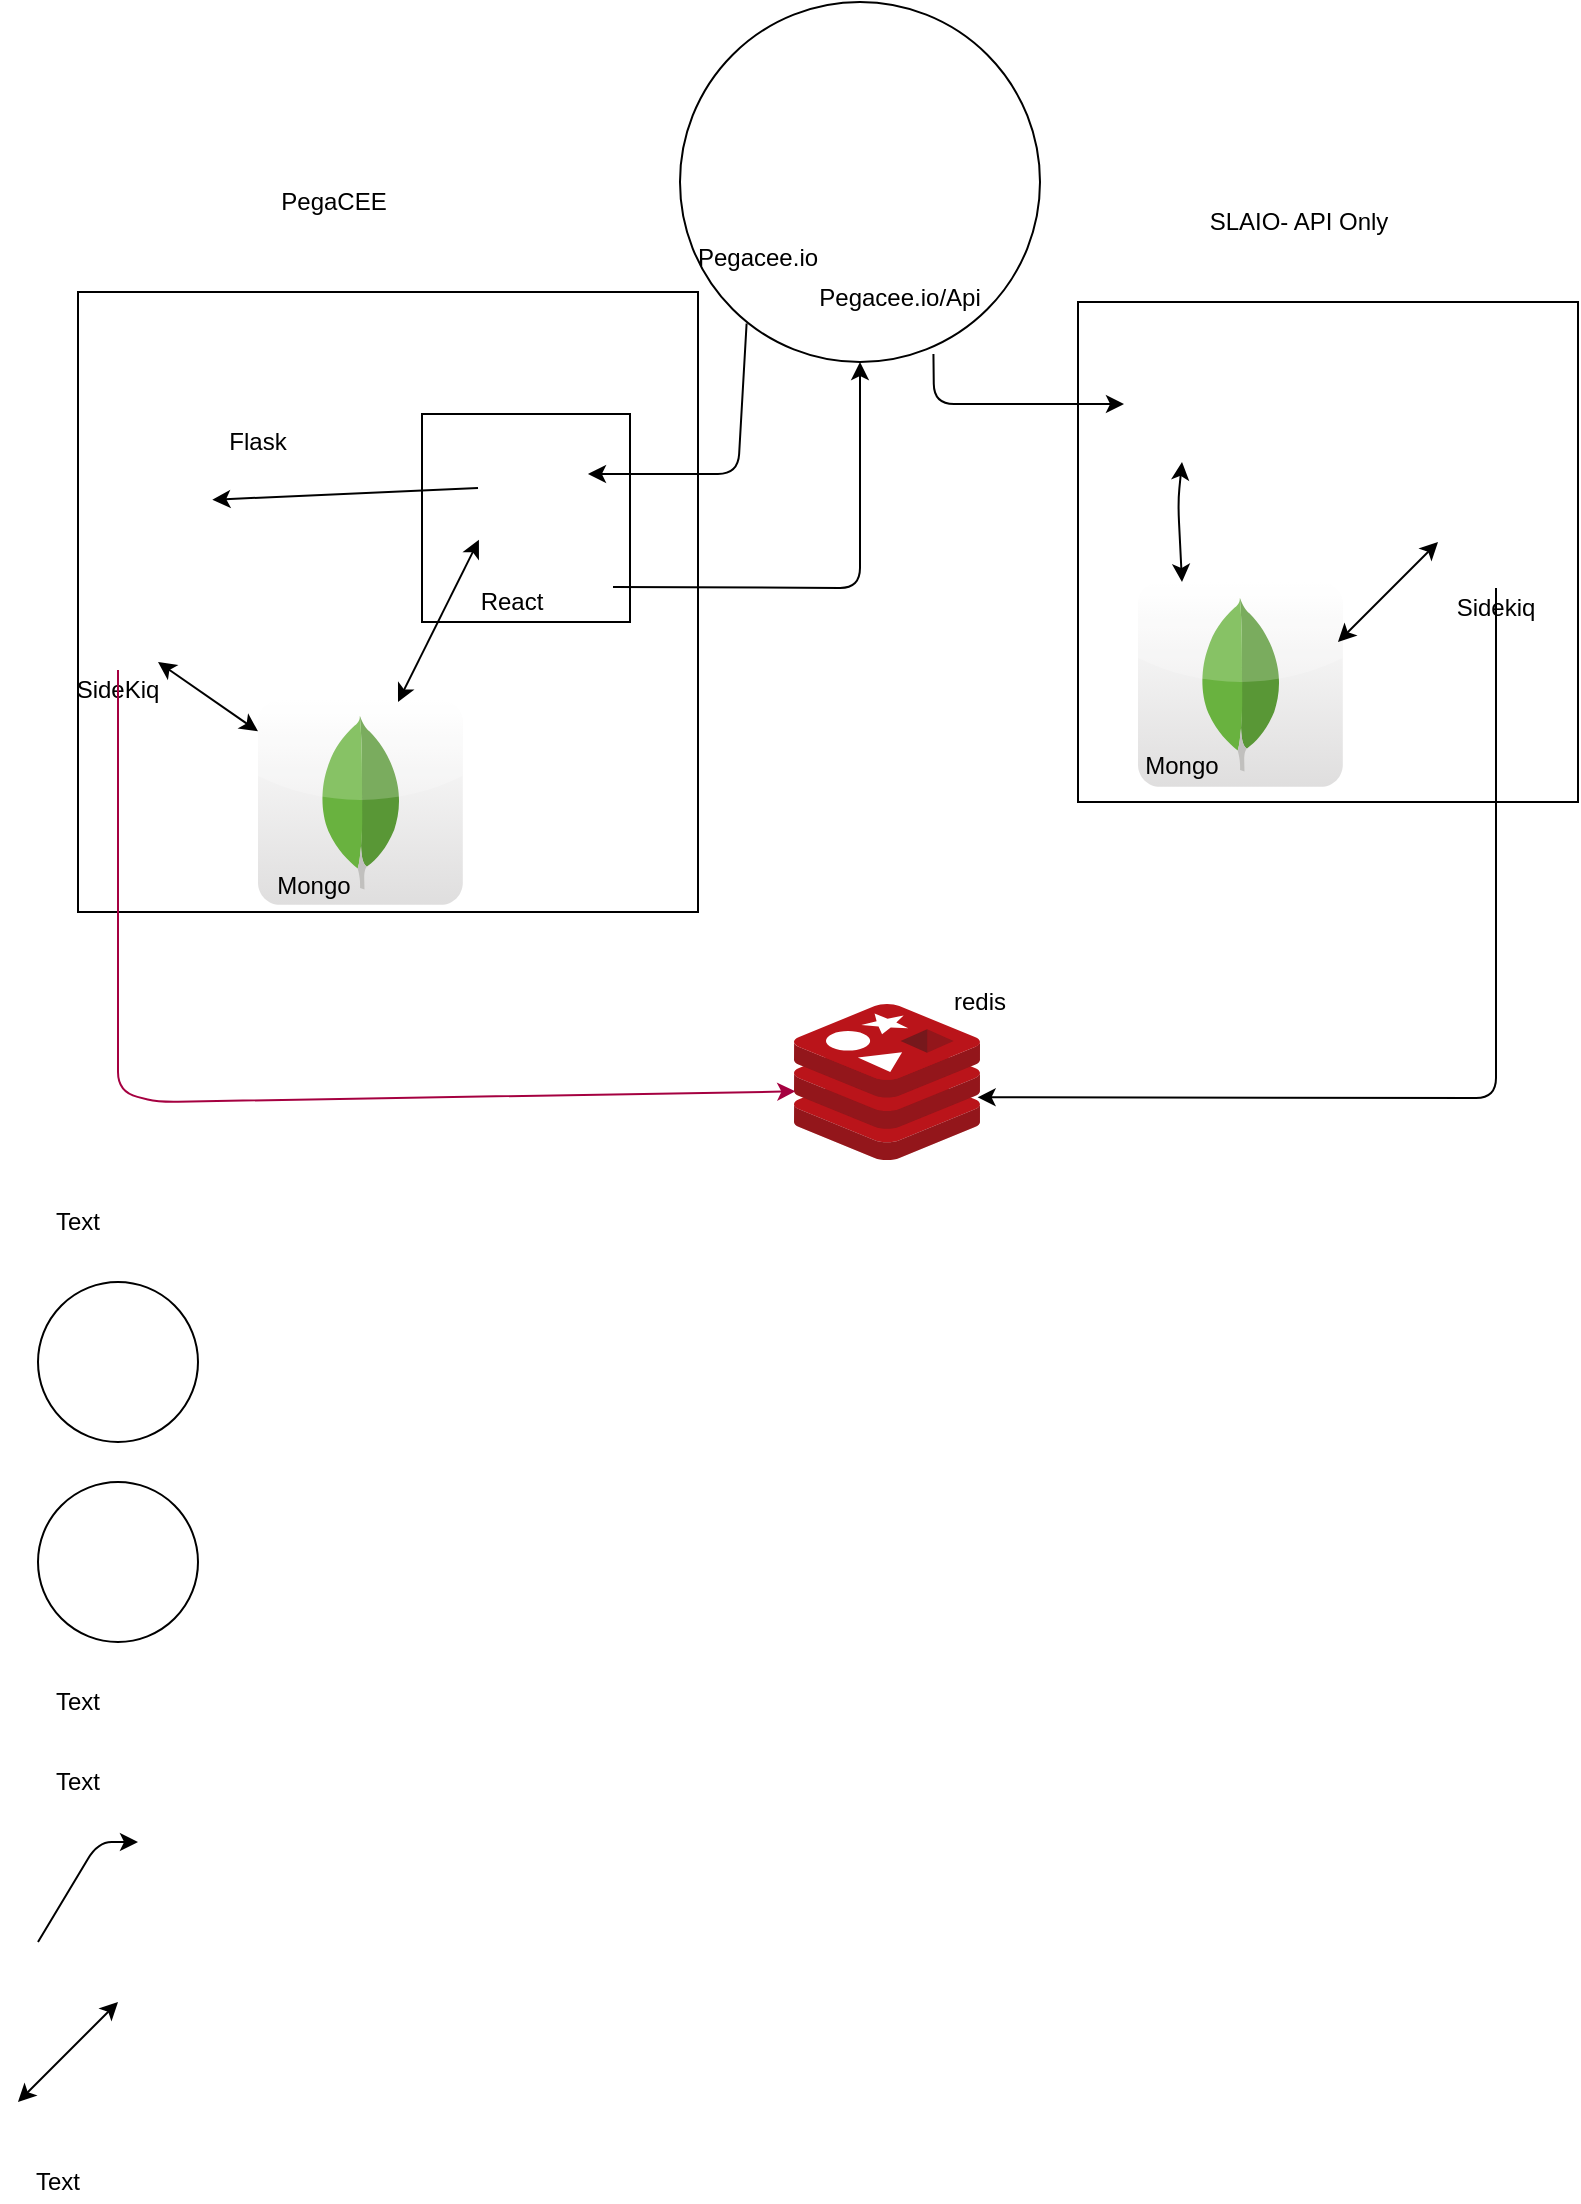 <mxfile version="12.3.1" type="github" pages="1">
  <diagram id="PSw_eITjVm3vNGns0JKH" name="Page-1">
    <mxGraphModel dx="1430" dy="624" grid="1" gridSize="10" guides="1" tooltips="1" connect="1" arrows="1" fold="1" page="1" pageScale="1" pageWidth="850" pageHeight="1100" math="0" shadow="0">
      <root>
        <mxCell id="0"/>
        <mxCell id="1" parent="0"/>
        <mxCell id="etsb46hmWf3pHDXTE2O4-1" value="" style="whiteSpace=wrap;html=1;aspect=fixed;" vertex="1" parent="1">
          <mxGeometry x="40" y="145" width="310" height="310" as="geometry"/>
        </mxCell>
        <mxCell id="etsb46hmWf3pHDXTE2O4-2" value="" style="whiteSpace=wrap;html=1;aspect=fixed;" vertex="1" parent="1">
          <mxGeometry x="540" y="150" width="250" height="250" as="geometry"/>
        </mxCell>
        <mxCell id="etsb46hmWf3pHDXTE2O4-3" value="" style="shape=image;html=1;verticalAlign=top;verticalLabelPosition=bottom;labelBackgroundColor=#ffffff;imageAspect=0;aspect=fixed;image=https://cdn4.iconfinder.com/data/icons/logos-brands-5/24/nginx-128.png" vertex="1" parent="1">
          <mxGeometry x="360" y="10" width="128" height="128" as="geometry"/>
        </mxCell>
        <mxCell id="etsb46hmWf3pHDXTE2O4-4" value="" style="shape=image;html=1;verticalAlign=top;verticalLabelPosition=bottom;labelBackgroundColor=#ffffff;imageAspect=0;aspect=fixed;image=https://cdn4.iconfinder.com/data/icons/logos-brands-5/24/flask-128.png" vertex="1" parent="1">
          <mxGeometry x="50" y="160" width="88" height="88" as="geometry"/>
        </mxCell>
        <mxCell id="etsb46hmWf3pHDXTE2O4-7" value="" style="shape=image;html=1;verticalAlign=top;verticalLabelPosition=bottom;labelBackgroundColor=#ffffff;imageAspect=0;aspect=fixed;image=https://cdn1.iconfinder.com/data/icons/Momentum_MatteEntireSet/32/Ruby-On-Rails.png" vertex="1" parent="1">
          <mxGeometry x="240" y="220" width="76" height="76" as="geometry"/>
        </mxCell>
        <mxCell id="etsb46hmWf3pHDXTE2O4-9" value="" style="dashed=0;outlineConnect=0;html=1;align=center;labelPosition=center;verticalLabelPosition=bottom;verticalAlign=top;shape=mxgraph.webicons.mongodb;gradientColor=#DFDEDE" vertex="1" parent="1">
          <mxGeometry x="130" y="349" width="102.4" height="102.4" as="geometry"/>
        </mxCell>
        <mxCell id="etsb46hmWf3pHDXTE2O4-11" value="" style="shape=image;html=1;verticalAlign=top;verticalLabelPosition=bottom;labelBackgroundColor=#ffffff;imageAspect=0;aspect=fixed;image=https://cdn2.iconfinder.com/data/icons/new-year-resolutions/64/resolutions-23-128.png" vertex="1" parent="1">
          <mxGeometry x="24" y="253" width="86" height="86" as="geometry"/>
        </mxCell>
        <mxCell id="etsb46hmWf3pHDXTE2O4-12" value="Mongo" style="text;html=1;strokeColor=none;fillColor=none;align=center;verticalAlign=middle;whiteSpace=wrap;rounded=0;" vertex="1" parent="1">
          <mxGeometry x="138" y="431.5" width="40" height="20" as="geometry"/>
        </mxCell>
        <mxCell id="etsb46hmWf3pHDXTE2O4-13" value="SideKiq" style="text;html=1;strokeColor=none;fillColor=none;align=center;verticalAlign=middle;whiteSpace=wrap;rounded=0;" vertex="1" parent="1">
          <mxGeometry x="40" y="334" width="40" height="20" as="geometry"/>
        </mxCell>
        <mxCell id="etsb46hmWf3pHDXTE2O4-14" value="Flask" style="text;html=1;strokeColor=none;fillColor=none;align=center;verticalAlign=middle;whiteSpace=wrap;rounded=0;" vertex="1" parent="1">
          <mxGeometry x="110" y="210" width="40" height="20" as="geometry"/>
        </mxCell>
        <mxCell id="etsb46hmWf3pHDXTE2O4-18" value="" style="whiteSpace=wrap;html=1;aspect=fixed;" vertex="1" parent="1">
          <mxGeometry x="212" y="206" width="104" height="104" as="geometry"/>
        </mxCell>
        <mxCell id="etsb46hmWf3pHDXTE2O4-19" value="" style="shape=image;html=1;verticalAlign=top;verticalLabelPosition=bottom;labelBackgroundColor=#ffffff;imageAspect=0;aspect=fixed;image=https://cdn1.iconfinder.com/data/icons/Momentum_MatteEntireSet/32/Ruby-On-Rails.png" vertex="1" parent="1">
          <mxGeometry x="240" y="214" width="58" height="58" as="geometry"/>
        </mxCell>
        <mxCell id="etsb46hmWf3pHDXTE2O4-20" value="" style="shape=image;html=1;verticalAlign=top;verticalLabelPosition=bottom;labelBackgroundColor=#ffffff;imageAspect=0;aspect=fixed;image=https://cdn4.iconfinder.com/data/icons/logos-3/600/React.js_logo-128.png" vertex="1" parent="1">
          <mxGeometry x="272.5" y="275" width="35" height="35" as="geometry"/>
        </mxCell>
        <mxCell id="etsb46hmWf3pHDXTE2O4-22" value="React" style="text;html=1;strokeColor=none;fillColor=none;align=center;verticalAlign=middle;whiteSpace=wrap;rounded=0;" vertex="1" parent="1">
          <mxGeometry x="230" y="290" width="54" height="20" as="geometry"/>
        </mxCell>
        <mxCell id="etsb46hmWf3pHDXTE2O4-23" value="" style="dashed=0;outlineConnect=0;html=1;align=center;labelPosition=center;verticalLabelPosition=bottom;verticalAlign=top;shape=mxgraph.webicons.mongodb;gradientColor=#DFDEDE" vertex="1" parent="1">
          <mxGeometry x="570" y="290" width="102.4" height="102.4" as="geometry"/>
        </mxCell>
        <mxCell id="etsb46hmWf3pHDXTE2O4-24" value="" style="shape=image;html=1;verticalAlign=top;verticalLabelPosition=bottom;labelBackgroundColor=#ffffff;imageAspect=0;aspect=fixed;image=https://cdn1.iconfinder.com/data/icons/Momentum_MatteEntireSet/32/Ruby-On-Rails.png" vertex="1" parent="1">
          <mxGeometry x="563" y="172" width="58" height="58" as="geometry"/>
        </mxCell>
        <mxCell id="etsb46hmWf3pHDXTE2O4-25" value="" style="shape=image;html=1;verticalAlign=top;verticalLabelPosition=bottom;labelBackgroundColor=#ffffff;imageAspect=0;aspect=fixed;image=https://cdn2.iconfinder.com/data/icons/new-year-resolutions/64/resolutions-23-128.png" vertex="1" parent="1">
          <mxGeometry x="707" y="216.5" width="83" height="83" as="geometry"/>
        </mxCell>
        <mxCell id="etsb46hmWf3pHDXTE2O4-27" value="Mongo" style="text;html=1;strokeColor=none;fillColor=none;align=center;verticalAlign=middle;whiteSpace=wrap;rounded=0;" vertex="1" parent="1">
          <mxGeometry x="572" y="372" width="40" height="20" as="geometry"/>
        </mxCell>
        <mxCell id="etsb46hmWf3pHDXTE2O4-28" value="Sidekiq" style="text;html=1;strokeColor=none;fillColor=none;align=center;verticalAlign=middle;whiteSpace=wrap;rounded=0;" vertex="1" parent="1">
          <mxGeometry x="729" y="293" width="40" height="20" as="geometry"/>
        </mxCell>
        <mxCell id="etsb46hmWf3pHDXTE2O4-30" value="" style="aspect=fixed;html=1;points=[];align=center;image;fontSize=12;image=img/lib/mscae/Cache_Redis_Product.svg;" vertex="1" parent="1">
          <mxGeometry x="398" y="501" width="93" height="78" as="geometry"/>
        </mxCell>
        <mxCell id="etsb46hmWf3pHDXTE2O4-31" value="redis" style="text;html=1;strokeColor=none;fillColor=none;align=center;verticalAlign=middle;whiteSpace=wrap;rounded=0;" vertex="1" parent="1">
          <mxGeometry x="471" y="490" width="40" height="20" as="geometry"/>
        </mxCell>
        <mxCell id="etsb46hmWf3pHDXTE2O4-32" value="" style="endArrow=classic;html=1;exitX=0.5;exitY=0;exitDx=0;exitDy=0;entryX=0.987;entryY=0.598;entryDx=0;entryDy=0;entryPerimeter=0;" edge="1" parent="1" source="etsb46hmWf3pHDXTE2O4-28" target="etsb46hmWf3pHDXTE2O4-30">
          <mxGeometry width="50" height="50" relative="1" as="geometry">
            <mxPoint x="660" y="450" as="sourcePoint"/>
            <mxPoint x="749" y="480" as="targetPoint"/>
            <Array as="points">
              <mxPoint x="749" y="548"/>
            </Array>
          </mxGeometry>
        </mxCell>
        <mxCell id="etsb46hmWf3pHDXTE2O4-33" value="" style="endArrow=classic;html=1;exitX=0.5;exitY=0;exitDx=0;exitDy=0;fillColor=#d80073;strokeColor=#A50040;entryX=0.007;entryY=0.56;entryDx=0;entryDy=0;entryPerimeter=0;" edge="1" parent="1" source="etsb46hmWf3pHDXTE2O4-13" target="etsb46hmWf3pHDXTE2O4-30">
          <mxGeometry width="50" height="50" relative="1" as="geometry">
            <mxPoint x="20" y="620" as="sourcePoint"/>
            <mxPoint x="390" y="545" as="targetPoint"/>
            <Array as="points">
              <mxPoint x="60" y="545"/>
              <mxPoint x="80" y="550"/>
            </Array>
          </mxGeometry>
        </mxCell>
        <mxCell id="etsb46hmWf3pHDXTE2O4-39" value="" style="endArrow=classic;html=1;exitX=0.185;exitY=0.893;exitDx=0;exitDy=0;entryX=0.948;entryY=0.379;entryDx=0;entryDy=0;entryPerimeter=0;exitPerimeter=0;" edge="1" parent="1" source="etsb46hmWf3pHDXTE2O4-49" target="etsb46hmWf3pHDXTE2O4-19">
          <mxGeometry width="50" height="50" relative="1" as="geometry">
            <mxPoint x="370" y="209" as="sourcePoint"/>
            <mxPoint x="370" y="200" as="targetPoint"/>
            <Array as="points">
              <mxPoint x="370" y="236"/>
            </Array>
          </mxGeometry>
        </mxCell>
        <mxCell id="etsb46hmWf3pHDXTE2O4-41" value="Text" style="text;html=1;strokeColor=none;fillColor=none;align=center;verticalAlign=middle;whiteSpace=wrap;rounded=0;" vertex="1" parent="1">
          <mxGeometry x="20" y="600" width="40" height="20" as="geometry"/>
        </mxCell>
        <mxCell id="etsb46hmWf3pHDXTE2O4-44" value="" style="endArrow=classic;html=1;exitX=1;exitY=0.5;exitDx=0;exitDy=0;entryX=0.5;entryY=1;entryDx=0;entryDy=0;" edge="1" parent="1" source="etsb46hmWf3pHDXTE2O4-20" target="etsb46hmWf3pHDXTE2O4-49">
          <mxGeometry width="50" height="50" relative="1" as="geometry">
            <mxPoint x="300" y="320" as="sourcePoint"/>
            <mxPoint x="480" y="248" as="targetPoint"/>
            <Array as="points">
              <mxPoint x="431" y="293"/>
            </Array>
          </mxGeometry>
        </mxCell>
        <mxCell id="etsb46hmWf3pHDXTE2O4-46" value="" style="endArrow=classic;html=1;entryX=0;entryY=0.5;entryDx=0;entryDy=0;exitX=0.704;exitY=0.978;exitDx=0;exitDy=0;exitPerimeter=0;" edge="1" parent="1" source="etsb46hmWf3pHDXTE2O4-49" target="etsb46hmWf3pHDXTE2O4-24">
          <mxGeometry width="50" height="50" relative="1" as="geometry">
            <mxPoint x="490" y="238" as="sourcePoint"/>
            <mxPoint x="520" y="190" as="targetPoint"/>
            <Array as="points">
              <mxPoint x="468" y="201"/>
            </Array>
          </mxGeometry>
        </mxCell>
        <mxCell id="etsb46hmWf3pHDXTE2O4-47" value="" style="ellipse;whiteSpace=wrap;html=1;aspect=fixed;" vertex="1" parent="1">
          <mxGeometry x="20" y="640" width="80" height="80" as="geometry"/>
        </mxCell>
        <mxCell id="etsb46hmWf3pHDXTE2O4-48" value="" style="ellipse;whiteSpace=wrap;html=1;aspect=fixed;" vertex="1" parent="1">
          <mxGeometry x="20" y="740" width="80" height="80" as="geometry"/>
        </mxCell>
        <mxCell id="etsb46hmWf3pHDXTE2O4-49" value="" style="ellipse;whiteSpace=wrap;html=1;aspect=fixed;" vertex="1" parent="1">
          <mxGeometry x="341" width="180" height="180" as="geometry"/>
        </mxCell>
        <mxCell id="etsb46hmWf3pHDXTE2O4-50" value="" style="shape=image;html=1;verticalAlign=top;verticalLabelPosition=bottom;labelBackgroundColor=#ffffff;imageAspect=0;aspect=fixed;image=https://cdn4.iconfinder.com/data/icons/logos-brands-5/24/nginx-128.png" vertex="1" parent="1">
          <mxGeometry x="361" y="6" width="128" height="128" as="geometry"/>
        </mxCell>
        <mxCell id="etsb46hmWf3pHDXTE2O4-51" style="edgeStyle=orthogonalEdgeStyle;rounded=0;orthogonalLoop=1;jettySize=auto;html=1;exitX=0.5;exitY=1;exitDx=0;exitDy=0;" edge="1" parent="1">
          <mxGeometry relative="1" as="geometry">
            <mxPoint x="380" y="144" as="sourcePoint"/>
            <mxPoint x="380" y="144" as="targetPoint"/>
          </mxGeometry>
        </mxCell>
        <mxCell id="etsb46hmWf3pHDXTE2O4-54" value="Text" style="text;html=1;strokeColor=none;fillColor=none;align=center;verticalAlign=middle;whiteSpace=wrap;rounded=0;" vertex="1" parent="1">
          <mxGeometry x="20" y="840" width="40" height="20" as="geometry"/>
        </mxCell>
        <mxCell id="etsb46hmWf3pHDXTE2O4-55" value="Pegacee.io" style="text;html=1;strokeColor=none;fillColor=none;align=center;verticalAlign=middle;whiteSpace=wrap;rounded=0;" vertex="1" parent="1">
          <mxGeometry x="350" y="118" width="60" height="20" as="geometry"/>
        </mxCell>
        <mxCell id="etsb46hmWf3pHDXTE2O4-57" value="Text" style="text;html=1;strokeColor=none;fillColor=none;align=center;verticalAlign=middle;whiteSpace=wrap;rounded=0;" vertex="1" parent="1">
          <mxGeometry x="20" y="880" width="40" height="20" as="geometry"/>
        </mxCell>
        <mxCell id="etsb46hmWf3pHDXTE2O4-58" value="Pegacee.io/Api" style="text;html=1;strokeColor=none;fillColor=none;align=center;verticalAlign=middle;whiteSpace=wrap;rounded=0;" vertex="1" parent="1">
          <mxGeometry x="431" y="138" width="40" height="20" as="geometry"/>
        </mxCell>
        <mxCell id="etsb46hmWf3pHDXTE2O4-59" style="edgeStyle=orthogonalEdgeStyle;rounded=0;orthogonalLoop=1;jettySize=auto;html=1;exitX=0.5;exitY=1;exitDx=0;exitDy=0;" edge="1" parent="1" source="etsb46hmWf3pHDXTE2O4-58" target="etsb46hmWf3pHDXTE2O4-58">
          <mxGeometry relative="1" as="geometry"/>
        </mxCell>
        <mxCell id="etsb46hmWf3pHDXTE2O4-60" value="" style="endArrow=classic;html=1;" edge="1" parent="1">
          <mxGeometry width="50" height="50" relative="1" as="geometry">
            <mxPoint x="20" y="970" as="sourcePoint"/>
            <mxPoint x="70" y="920" as="targetPoint"/>
            <Array as="points">
              <mxPoint x="50" y="920"/>
            </Array>
          </mxGeometry>
        </mxCell>
        <mxCell id="etsb46hmWf3pHDXTE2O4-61" value="" style="endArrow=classic;html=1;exitX=0;exitY=0.5;exitDx=0;exitDy=0;entryX=0.967;entryY=-0.048;entryDx=0;entryDy=0;entryPerimeter=0;" edge="1" parent="1" source="etsb46hmWf3pHDXTE2O4-19" target="etsb46hmWf3pHDXTE2O4-11">
          <mxGeometry width="50" height="50" relative="1" as="geometry">
            <mxPoint x="160" y="260" as="sourcePoint"/>
            <mxPoint x="210" y="210" as="targetPoint"/>
          </mxGeometry>
        </mxCell>
        <mxCell id="etsb46hmWf3pHDXTE2O4-66" value="" style="endArrow=classic;startArrow=classic;html=1;entryX=0.008;entryY=0.946;entryDx=0;entryDy=0;entryPerimeter=0;" edge="1" parent="1" target="etsb46hmWf3pHDXTE2O4-19">
          <mxGeometry width="50" height="50" relative="1" as="geometry">
            <mxPoint x="200" y="350" as="sourcePoint"/>
            <mxPoint x="250" y="300" as="targetPoint"/>
          </mxGeometry>
        </mxCell>
        <mxCell id="etsb46hmWf3pHDXTE2O4-67" value="" style="endArrow=classic;startArrow=classic;html=1;" edge="1" parent="1">
          <mxGeometry width="50" height="50" relative="1" as="geometry">
            <mxPoint x="10" y="1050" as="sourcePoint"/>
            <mxPoint x="60" y="1000" as="targetPoint"/>
          </mxGeometry>
        </mxCell>
        <mxCell id="etsb46hmWf3pHDXTE2O4-68" value="" style="endArrow=classic;startArrow=classic;html=1;" edge="1" parent="1" target="etsb46hmWf3pHDXTE2O4-9">
          <mxGeometry width="50" height="50" relative="1" as="geometry">
            <mxPoint x="80" y="330" as="sourcePoint"/>
            <mxPoint x="150" y="310" as="targetPoint"/>
          </mxGeometry>
        </mxCell>
        <mxCell id="etsb46hmWf3pHDXTE2O4-69" value="" style="endArrow=classic;startArrow=classic;html=1;" edge="1" parent="1">
          <mxGeometry width="50" height="50" relative="1" as="geometry">
            <mxPoint x="670" y="320" as="sourcePoint"/>
            <mxPoint x="720" y="270" as="targetPoint"/>
          </mxGeometry>
        </mxCell>
        <mxCell id="etsb46hmWf3pHDXTE2O4-70" value="" style="endArrow=classic;startArrow=classic;html=1;entryX=0.5;entryY=1;entryDx=0;entryDy=0;" edge="1" parent="1" target="etsb46hmWf3pHDXTE2O4-24">
          <mxGeometry width="50" height="50" relative="1" as="geometry">
            <mxPoint x="592" y="290" as="sourcePoint"/>
            <mxPoint x="620" y="230" as="targetPoint"/>
            <Array as="points">
              <mxPoint x="590" y="250"/>
            </Array>
          </mxGeometry>
        </mxCell>
        <mxCell id="etsb46hmWf3pHDXTE2O4-71" value="Text" style="text;html=1;strokeColor=none;fillColor=none;align=center;verticalAlign=middle;whiteSpace=wrap;rounded=0;" vertex="1" parent="1">
          <mxGeometry x="10" y="1080" width="40" height="20" as="geometry"/>
        </mxCell>
        <mxCell id="etsb46hmWf3pHDXTE2O4-72" value="PegaCEE" style="text;html=1;strokeColor=none;fillColor=none;align=center;verticalAlign=middle;whiteSpace=wrap;rounded=0;" vertex="1" parent="1">
          <mxGeometry x="106" y="90" width="124" height="20" as="geometry"/>
        </mxCell>
        <mxCell id="etsb46hmWf3pHDXTE2O4-76" value="SLAIO- API Only" style="text;html=1;strokeColor=none;fillColor=none;align=center;verticalAlign=middle;whiteSpace=wrap;rounded=0;" vertex="1" parent="1">
          <mxGeometry x="581" y="100" width="139" height="20" as="geometry"/>
        </mxCell>
      </root>
    </mxGraphModel>
  </diagram>
</mxfile>
